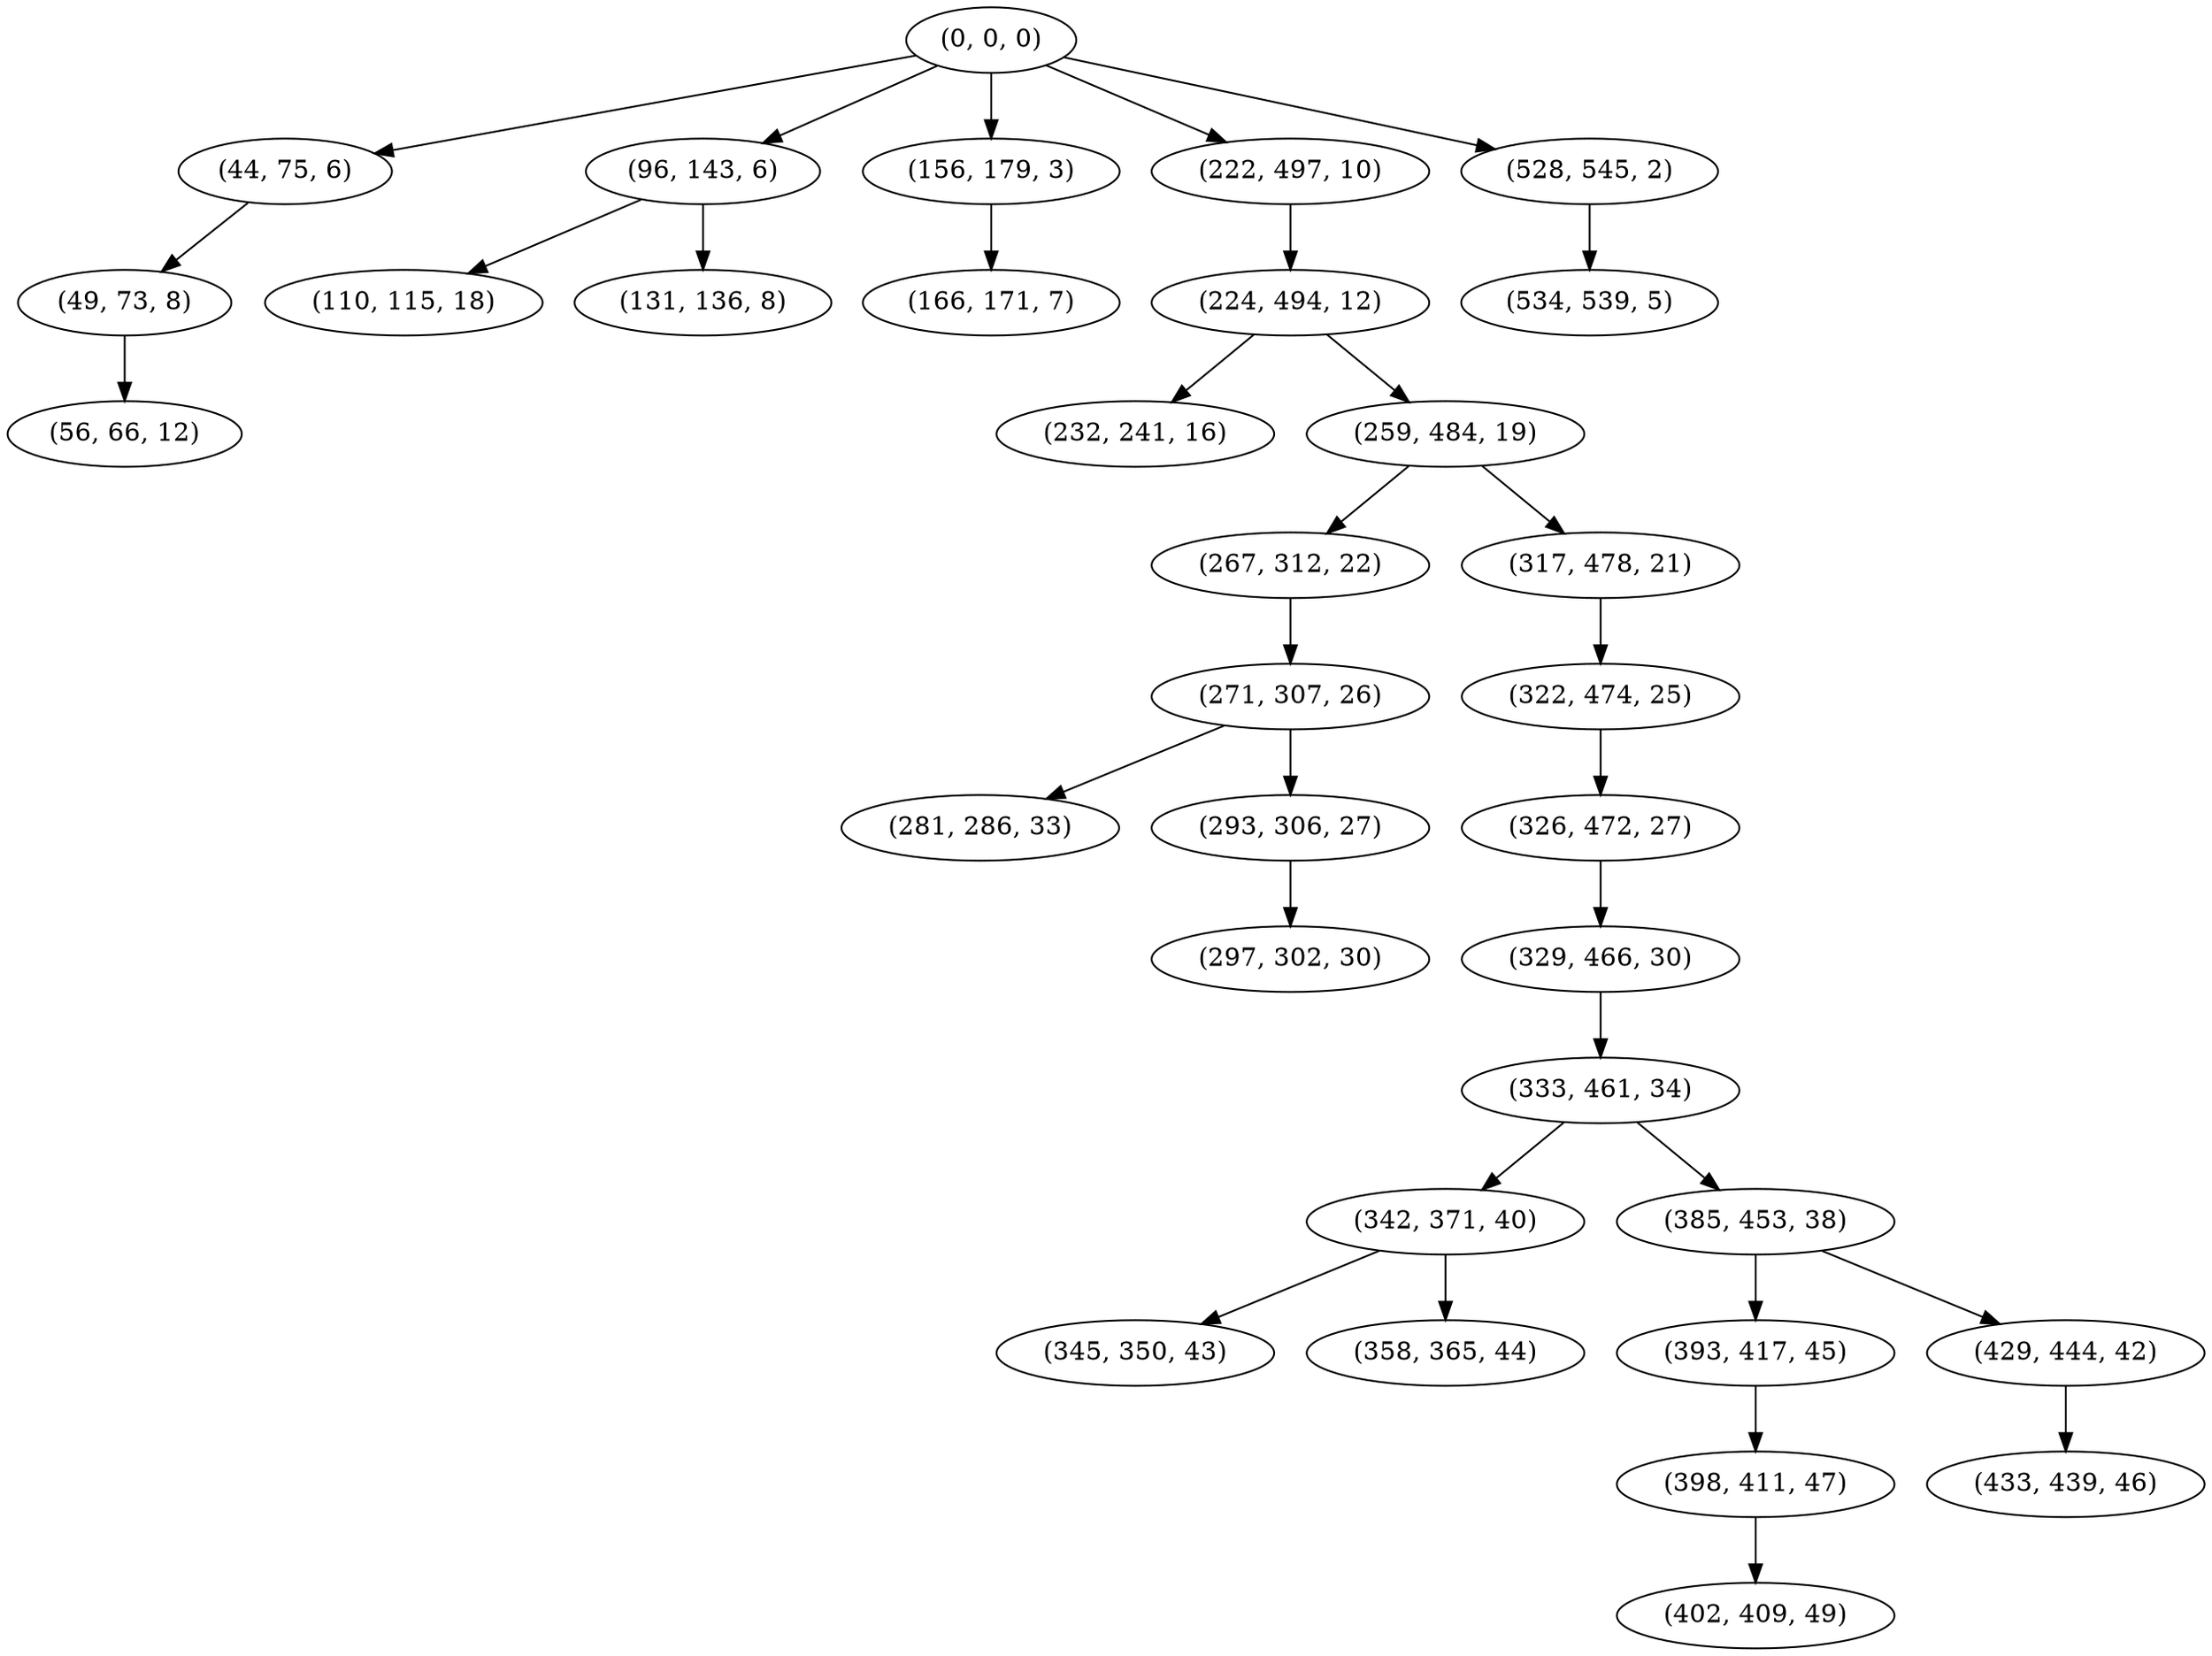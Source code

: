 digraph tree {
    "(0, 0, 0)";
    "(44, 75, 6)";
    "(49, 73, 8)";
    "(56, 66, 12)";
    "(96, 143, 6)";
    "(110, 115, 18)";
    "(131, 136, 8)";
    "(156, 179, 3)";
    "(166, 171, 7)";
    "(222, 497, 10)";
    "(224, 494, 12)";
    "(232, 241, 16)";
    "(259, 484, 19)";
    "(267, 312, 22)";
    "(271, 307, 26)";
    "(281, 286, 33)";
    "(293, 306, 27)";
    "(297, 302, 30)";
    "(317, 478, 21)";
    "(322, 474, 25)";
    "(326, 472, 27)";
    "(329, 466, 30)";
    "(333, 461, 34)";
    "(342, 371, 40)";
    "(345, 350, 43)";
    "(358, 365, 44)";
    "(385, 453, 38)";
    "(393, 417, 45)";
    "(398, 411, 47)";
    "(402, 409, 49)";
    "(429, 444, 42)";
    "(433, 439, 46)";
    "(528, 545, 2)";
    "(534, 539, 5)";
    "(0, 0, 0)" -> "(44, 75, 6)";
    "(0, 0, 0)" -> "(96, 143, 6)";
    "(0, 0, 0)" -> "(156, 179, 3)";
    "(0, 0, 0)" -> "(222, 497, 10)";
    "(0, 0, 0)" -> "(528, 545, 2)";
    "(44, 75, 6)" -> "(49, 73, 8)";
    "(49, 73, 8)" -> "(56, 66, 12)";
    "(96, 143, 6)" -> "(110, 115, 18)";
    "(96, 143, 6)" -> "(131, 136, 8)";
    "(156, 179, 3)" -> "(166, 171, 7)";
    "(222, 497, 10)" -> "(224, 494, 12)";
    "(224, 494, 12)" -> "(232, 241, 16)";
    "(224, 494, 12)" -> "(259, 484, 19)";
    "(259, 484, 19)" -> "(267, 312, 22)";
    "(259, 484, 19)" -> "(317, 478, 21)";
    "(267, 312, 22)" -> "(271, 307, 26)";
    "(271, 307, 26)" -> "(281, 286, 33)";
    "(271, 307, 26)" -> "(293, 306, 27)";
    "(293, 306, 27)" -> "(297, 302, 30)";
    "(317, 478, 21)" -> "(322, 474, 25)";
    "(322, 474, 25)" -> "(326, 472, 27)";
    "(326, 472, 27)" -> "(329, 466, 30)";
    "(329, 466, 30)" -> "(333, 461, 34)";
    "(333, 461, 34)" -> "(342, 371, 40)";
    "(333, 461, 34)" -> "(385, 453, 38)";
    "(342, 371, 40)" -> "(345, 350, 43)";
    "(342, 371, 40)" -> "(358, 365, 44)";
    "(385, 453, 38)" -> "(393, 417, 45)";
    "(385, 453, 38)" -> "(429, 444, 42)";
    "(393, 417, 45)" -> "(398, 411, 47)";
    "(398, 411, 47)" -> "(402, 409, 49)";
    "(429, 444, 42)" -> "(433, 439, 46)";
    "(528, 545, 2)" -> "(534, 539, 5)";
}
